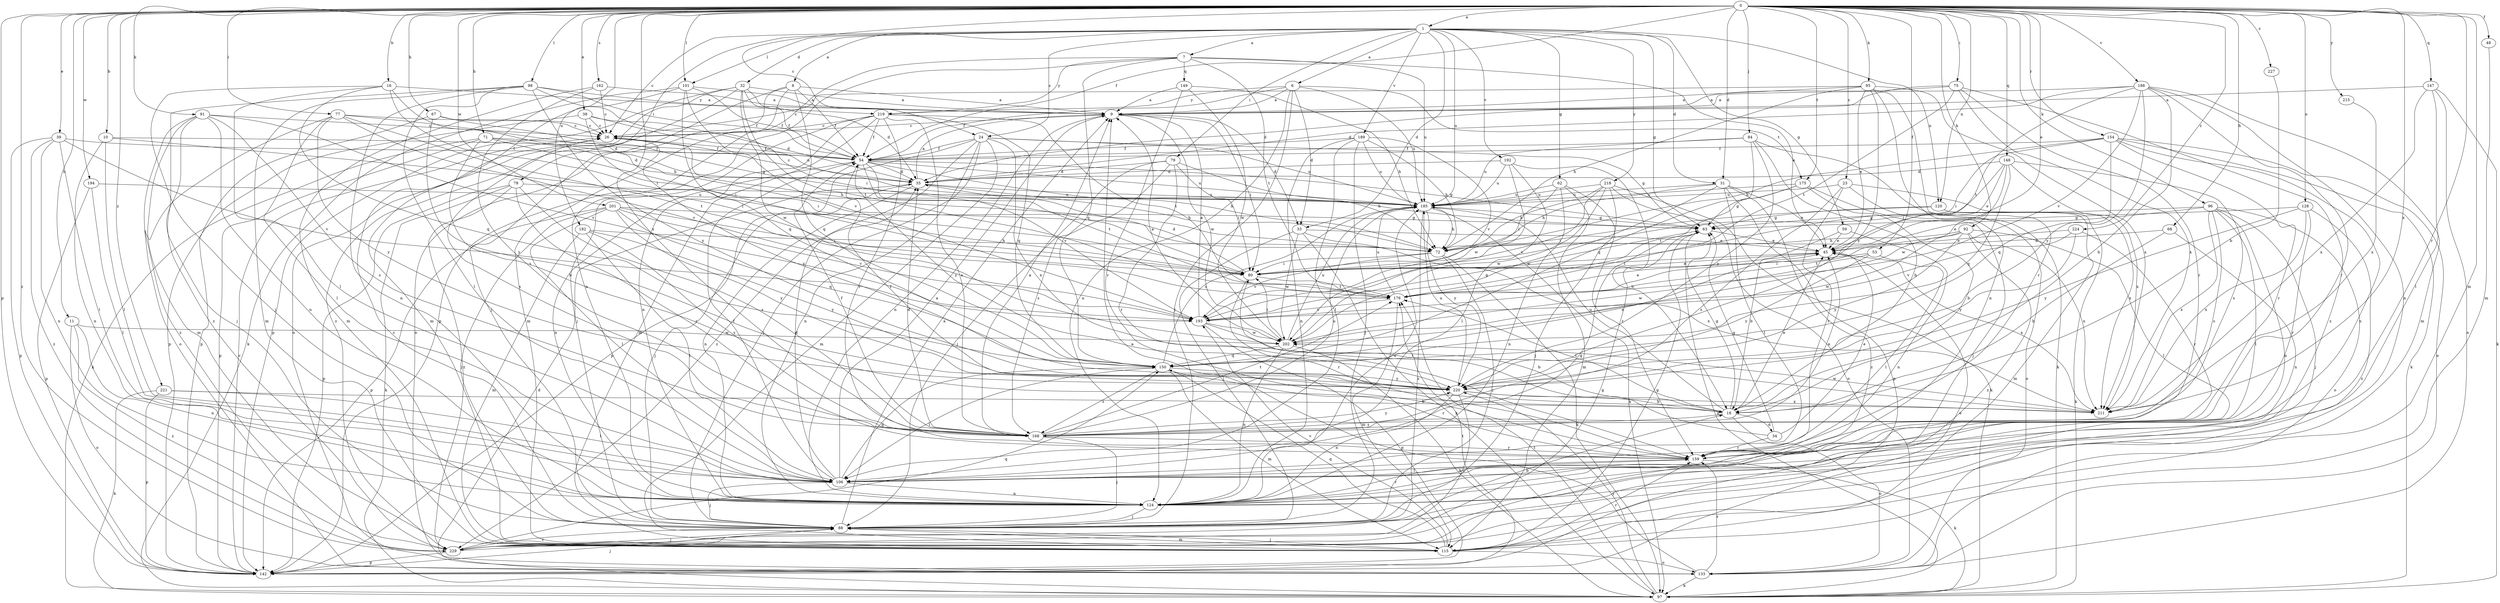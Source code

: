 strict digraph  {
0;
1;
6;
7;
8;
9;
10;
11;
16;
18;
23;
24;
26;
31;
32;
33;
34;
35;
38;
39;
45;
48;
53;
54;
59;
62;
63;
67;
68;
71;
72;
75;
77;
78;
79;
80;
84;
88;
91;
92;
95;
96;
97;
98;
101;
106;
115;
120;
124;
128;
133;
142;
147;
148;
149;
150;
154;
159;
162;
168;
175;
176;
182;
185;
188;
189;
192;
193;
194;
201;
202;
211;
215;
218;
219;
220;
221;
224;
227;
229;
0 -> 1  [label=a];
0 -> 10  [label=b];
0 -> 11  [label=b];
0 -> 16  [label=b];
0 -> 23  [label=c];
0 -> 24  [label=c];
0 -> 31  [label=d];
0 -> 38  [label=e];
0 -> 39  [label=e];
0 -> 45  [label=e];
0 -> 48  [label=f];
0 -> 53  [label=f];
0 -> 54  [label=f];
0 -> 67  [label=h];
0 -> 68  [label=h];
0 -> 71  [label=h];
0 -> 75  [label=i];
0 -> 77  [label=i];
0 -> 84  [label=j];
0 -> 91  [label=k];
0 -> 92  [label=k];
0 -> 95  [label=k];
0 -> 96  [label=k];
0 -> 98  [label=l];
0 -> 101  [label=l];
0 -> 115  [label=m];
0 -> 120  [label=n];
0 -> 128  [label=o];
0 -> 142  [label=p];
0 -> 147  [label=q];
0 -> 148  [label=q];
0 -> 154  [label=r];
0 -> 159  [label=r];
0 -> 162  [label=s];
0 -> 168  [label=s];
0 -> 175  [label=t];
0 -> 182  [label=u];
0 -> 188  [label=v];
0 -> 194  [label=w];
0 -> 201  [label=w];
0 -> 211  [label=x];
0 -> 215  [label=y];
0 -> 221  [label=z];
0 -> 224  [label=z];
0 -> 227  [label=z];
0 -> 229  [label=z];
1 -> 6  [label=a];
1 -> 7  [label=a];
1 -> 8  [label=a];
1 -> 24  [label=c];
1 -> 26  [label=c];
1 -> 31  [label=d];
1 -> 32  [label=d];
1 -> 33  [label=d];
1 -> 59  [label=g];
1 -> 62  [label=g];
1 -> 63  [label=g];
1 -> 78  [label=i];
1 -> 79  [label=i];
1 -> 101  [label=l];
1 -> 120  [label=n];
1 -> 185  [label=u];
1 -> 189  [label=v];
1 -> 192  [label=v];
1 -> 218  [label=y];
6 -> 9  [label=a];
6 -> 33  [label=d];
6 -> 54  [label=f];
6 -> 88  [label=j];
6 -> 124  [label=n];
6 -> 175  [label=t];
6 -> 185  [label=u];
6 -> 219  [label=y];
7 -> 45  [label=e];
7 -> 124  [label=n];
7 -> 142  [label=p];
7 -> 149  [label=q];
7 -> 150  [label=q];
7 -> 176  [label=t];
7 -> 185  [label=u];
7 -> 219  [label=y];
8 -> 9  [label=a];
8 -> 54  [label=f];
8 -> 88  [label=j];
8 -> 115  [label=m];
8 -> 133  [label=o];
8 -> 150  [label=q];
9 -> 26  [label=c];
9 -> 33  [label=d];
9 -> 80  [label=i];
9 -> 124  [label=n];
9 -> 202  [label=w];
10 -> 54  [label=f];
10 -> 80  [label=i];
10 -> 106  [label=l];
10 -> 124  [label=n];
11 -> 124  [label=n];
11 -> 133  [label=o];
11 -> 202  [label=w];
11 -> 229  [label=z];
16 -> 72  [label=h];
16 -> 80  [label=i];
16 -> 88  [label=j];
16 -> 106  [label=l];
16 -> 150  [label=q];
16 -> 219  [label=y];
18 -> 34  [label=d];
18 -> 45  [label=e];
18 -> 63  [label=g];
18 -> 133  [label=o];
18 -> 168  [label=s];
18 -> 176  [label=t];
18 -> 185  [label=u];
23 -> 133  [label=o];
23 -> 159  [label=r];
23 -> 168  [label=s];
23 -> 185  [label=u];
23 -> 211  [label=x];
24 -> 54  [label=f];
24 -> 63  [label=g];
24 -> 88  [label=j];
24 -> 115  [label=m];
24 -> 124  [label=n];
24 -> 142  [label=p];
24 -> 185  [label=u];
24 -> 211  [label=x];
24 -> 229  [label=z];
26 -> 54  [label=f];
26 -> 72  [label=h];
26 -> 168  [label=s];
26 -> 220  [label=y];
31 -> 45  [label=e];
31 -> 72  [label=h];
31 -> 106  [label=l];
31 -> 142  [label=p];
31 -> 185  [label=u];
31 -> 202  [label=w];
31 -> 229  [label=z];
32 -> 9  [label=a];
32 -> 35  [label=d];
32 -> 54  [label=f];
32 -> 133  [label=o];
32 -> 142  [label=p];
32 -> 176  [label=t];
32 -> 202  [label=w];
32 -> 229  [label=z];
33 -> 45  [label=e];
33 -> 88  [label=j];
33 -> 97  [label=k];
33 -> 202  [label=w];
33 -> 211  [label=x];
34 -> 45  [label=e];
34 -> 63  [label=g];
34 -> 80  [label=i];
34 -> 159  [label=r];
35 -> 9  [label=a];
35 -> 26  [label=c];
35 -> 72  [label=h];
35 -> 88  [label=j];
35 -> 124  [label=n];
35 -> 185  [label=u];
38 -> 26  [label=c];
38 -> 35  [label=d];
38 -> 80  [label=i];
38 -> 142  [label=p];
38 -> 185  [label=u];
39 -> 54  [label=f];
39 -> 106  [label=l];
39 -> 124  [label=n];
39 -> 142  [label=p];
39 -> 193  [label=v];
39 -> 229  [label=z];
45 -> 80  [label=i];
45 -> 211  [label=x];
48 -> 115  [label=m];
53 -> 80  [label=i];
53 -> 106  [label=l];
53 -> 202  [label=w];
53 -> 220  [label=y];
54 -> 35  [label=d];
54 -> 63  [label=g];
54 -> 72  [label=h];
54 -> 124  [label=n];
54 -> 176  [label=t];
54 -> 185  [label=u];
54 -> 193  [label=v];
54 -> 220  [label=y];
59 -> 18  [label=b];
59 -> 45  [label=e];
59 -> 124  [label=n];
62 -> 80  [label=i];
62 -> 115  [label=m];
62 -> 124  [label=n];
62 -> 159  [label=r];
62 -> 185  [label=u];
63 -> 45  [label=e];
67 -> 26  [label=c];
67 -> 63  [label=g];
67 -> 142  [label=p];
67 -> 220  [label=y];
68 -> 18  [label=b];
68 -> 72  [label=h];
68 -> 124  [label=n];
71 -> 18  [label=b];
71 -> 35  [label=d];
71 -> 54  [label=f];
71 -> 80  [label=i];
71 -> 97  [label=k];
71 -> 142  [label=p];
72 -> 80  [label=i];
72 -> 88  [label=j];
72 -> 97  [label=k];
72 -> 193  [label=v];
75 -> 9  [label=a];
75 -> 35  [label=d];
75 -> 159  [label=r];
75 -> 176  [label=t];
75 -> 211  [label=x];
75 -> 229  [label=z];
77 -> 26  [label=c];
77 -> 35  [label=d];
77 -> 106  [label=l];
77 -> 176  [label=t];
77 -> 193  [label=v];
77 -> 220  [label=y];
77 -> 229  [label=z];
78 -> 97  [label=k];
78 -> 142  [label=p];
78 -> 159  [label=r];
78 -> 168  [label=s];
78 -> 185  [label=u];
78 -> 229  [label=z];
79 -> 35  [label=d];
79 -> 72  [label=h];
79 -> 80  [label=i];
79 -> 88  [label=j];
79 -> 159  [label=r];
79 -> 168  [label=s];
80 -> 35  [label=d];
80 -> 45  [label=e];
80 -> 159  [label=r];
80 -> 176  [label=t];
84 -> 18  [label=b];
84 -> 54  [label=f];
84 -> 97  [label=k];
84 -> 150  [label=q];
84 -> 185  [label=u];
84 -> 220  [label=y];
88 -> 9  [label=a];
88 -> 18  [label=b];
88 -> 26  [label=c];
88 -> 115  [label=m];
88 -> 229  [label=z];
91 -> 26  [label=c];
91 -> 88  [label=j];
91 -> 115  [label=m];
91 -> 124  [label=n];
91 -> 133  [label=o];
91 -> 168  [label=s];
91 -> 193  [label=v];
92 -> 72  [label=h];
92 -> 106  [label=l];
92 -> 176  [label=t];
92 -> 202  [label=w];
92 -> 211  [label=x];
92 -> 220  [label=y];
92 -> 229  [label=z];
95 -> 9  [label=a];
95 -> 26  [label=c];
95 -> 45  [label=e];
95 -> 72  [label=h];
95 -> 124  [label=n];
95 -> 159  [label=r];
95 -> 211  [label=x];
95 -> 220  [label=y];
96 -> 45  [label=e];
96 -> 63  [label=g];
96 -> 88  [label=j];
96 -> 106  [label=l];
96 -> 124  [label=n];
96 -> 133  [label=o];
96 -> 168  [label=s];
96 -> 211  [label=x];
97 -> 35  [label=d];
97 -> 63  [label=g];
97 -> 176  [label=t];
97 -> 220  [label=y];
98 -> 9  [label=a];
98 -> 54  [label=f];
98 -> 80  [label=i];
98 -> 106  [label=l];
98 -> 115  [label=m];
98 -> 124  [label=n];
98 -> 220  [label=y];
98 -> 229  [label=z];
101 -> 9  [label=a];
101 -> 54  [label=f];
101 -> 97  [label=k];
101 -> 115  [label=m];
101 -> 150  [label=q];
101 -> 193  [label=v];
106 -> 9  [label=a];
106 -> 35  [label=d];
106 -> 54  [label=f];
106 -> 63  [label=g];
106 -> 88  [label=j];
106 -> 124  [label=n];
106 -> 150  [label=q];
115 -> 63  [label=g];
115 -> 88  [label=j];
115 -> 133  [label=o];
115 -> 150  [label=q];
115 -> 159  [label=r];
115 -> 193  [label=v];
120 -> 63  [label=g];
120 -> 80  [label=i];
120 -> 97  [label=k];
120 -> 115  [label=m];
124 -> 88  [label=j];
124 -> 159  [label=r];
124 -> 185  [label=u];
128 -> 63  [label=g];
128 -> 159  [label=r];
128 -> 211  [label=x];
128 -> 220  [label=y];
128 -> 229  [label=z];
133 -> 9  [label=a];
133 -> 97  [label=k];
133 -> 159  [label=r];
142 -> 26  [label=c];
142 -> 45  [label=e];
142 -> 88  [label=j];
142 -> 176  [label=t];
147 -> 9  [label=a];
147 -> 97  [label=k];
147 -> 106  [label=l];
147 -> 133  [label=o];
147 -> 211  [label=x];
148 -> 35  [label=d];
148 -> 45  [label=e];
148 -> 80  [label=i];
148 -> 150  [label=q];
148 -> 168  [label=s];
148 -> 202  [label=w];
148 -> 211  [label=x];
149 -> 9  [label=a];
149 -> 72  [label=h];
149 -> 159  [label=r];
149 -> 202  [label=w];
150 -> 45  [label=e];
150 -> 106  [label=l];
150 -> 115  [label=m];
150 -> 159  [label=r];
150 -> 168  [label=s];
150 -> 185  [label=u];
150 -> 220  [label=y];
154 -> 54  [label=f];
154 -> 72  [label=h];
154 -> 80  [label=i];
154 -> 97  [label=k];
154 -> 124  [label=n];
154 -> 133  [label=o];
154 -> 150  [label=q];
154 -> 159  [label=r];
159 -> 97  [label=k];
159 -> 106  [label=l];
162 -> 9  [label=a];
162 -> 26  [label=c];
162 -> 115  [label=m];
162 -> 168  [label=s];
168 -> 9  [label=a];
168 -> 35  [label=d];
168 -> 45  [label=e];
168 -> 54  [label=f];
168 -> 88  [label=j];
168 -> 159  [label=r];
168 -> 176  [label=t];
168 -> 185  [label=u];
168 -> 220  [label=y];
175 -> 18  [label=b];
175 -> 63  [label=g];
175 -> 88  [label=j];
175 -> 176  [label=t];
175 -> 185  [label=u];
176 -> 45  [label=e];
176 -> 115  [label=m];
176 -> 185  [label=u];
176 -> 193  [label=v];
182 -> 72  [label=h];
182 -> 106  [label=l];
182 -> 115  [label=m];
182 -> 168  [label=s];
182 -> 220  [label=y];
185 -> 63  [label=g];
185 -> 72  [label=h];
185 -> 97  [label=k];
185 -> 220  [label=y];
185 -> 229  [label=z];
188 -> 9  [label=a];
188 -> 18  [label=b];
188 -> 35  [label=d];
188 -> 115  [label=m];
188 -> 124  [label=n];
188 -> 159  [label=r];
188 -> 176  [label=t];
188 -> 193  [label=v];
188 -> 220  [label=y];
189 -> 54  [label=f];
189 -> 72  [label=h];
189 -> 88  [label=j];
189 -> 106  [label=l];
189 -> 124  [label=n];
189 -> 185  [label=u];
189 -> 193  [label=v];
192 -> 18  [label=b];
192 -> 35  [label=d];
192 -> 106  [label=l];
192 -> 185  [label=u];
192 -> 202  [label=w];
193 -> 9  [label=a];
193 -> 18  [label=b];
193 -> 63  [label=g];
193 -> 142  [label=p];
193 -> 202  [label=w];
194 -> 106  [label=l];
194 -> 142  [label=p];
194 -> 185  [label=u];
201 -> 63  [label=g];
201 -> 80  [label=i];
201 -> 88  [label=j];
201 -> 106  [label=l];
201 -> 142  [label=p];
201 -> 150  [label=q];
201 -> 193  [label=v];
201 -> 220  [label=y];
202 -> 9  [label=a];
202 -> 80  [label=i];
202 -> 97  [label=k];
202 -> 124  [label=n];
202 -> 150  [label=q];
202 -> 185  [label=u];
211 -> 54  [label=f];
211 -> 202  [label=w];
215 -> 211  [label=x];
218 -> 72  [label=h];
218 -> 88  [label=j];
218 -> 97  [label=k];
218 -> 133  [label=o];
218 -> 185  [label=u];
218 -> 193  [label=v];
218 -> 202  [label=w];
219 -> 26  [label=c];
219 -> 54  [label=f];
219 -> 88  [label=j];
219 -> 115  [label=m];
219 -> 124  [label=n];
219 -> 150  [label=q];
219 -> 159  [label=r];
219 -> 168  [label=s];
219 -> 176  [label=t];
220 -> 18  [label=b];
220 -> 124  [label=n];
220 -> 185  [label=u];
220 -> 211  [label=x];
220 -> 229  [label=z];
221 -> 18  [label=b];
221 -> 97  [label=k];
221 -> 106  [label=l];
221 -> 142  [label=p];
224 -> 45  [label=e];
224 -> 159  [label=r];
224 -> 193  [label=v];
224 -> 220  [label=y];
227 -> 18  [label=b];
229 -> 63  [label=g];
229 -> 88  [label=j];
229 -> 142  [label=p];
229 -> 150  [label=q];
}
